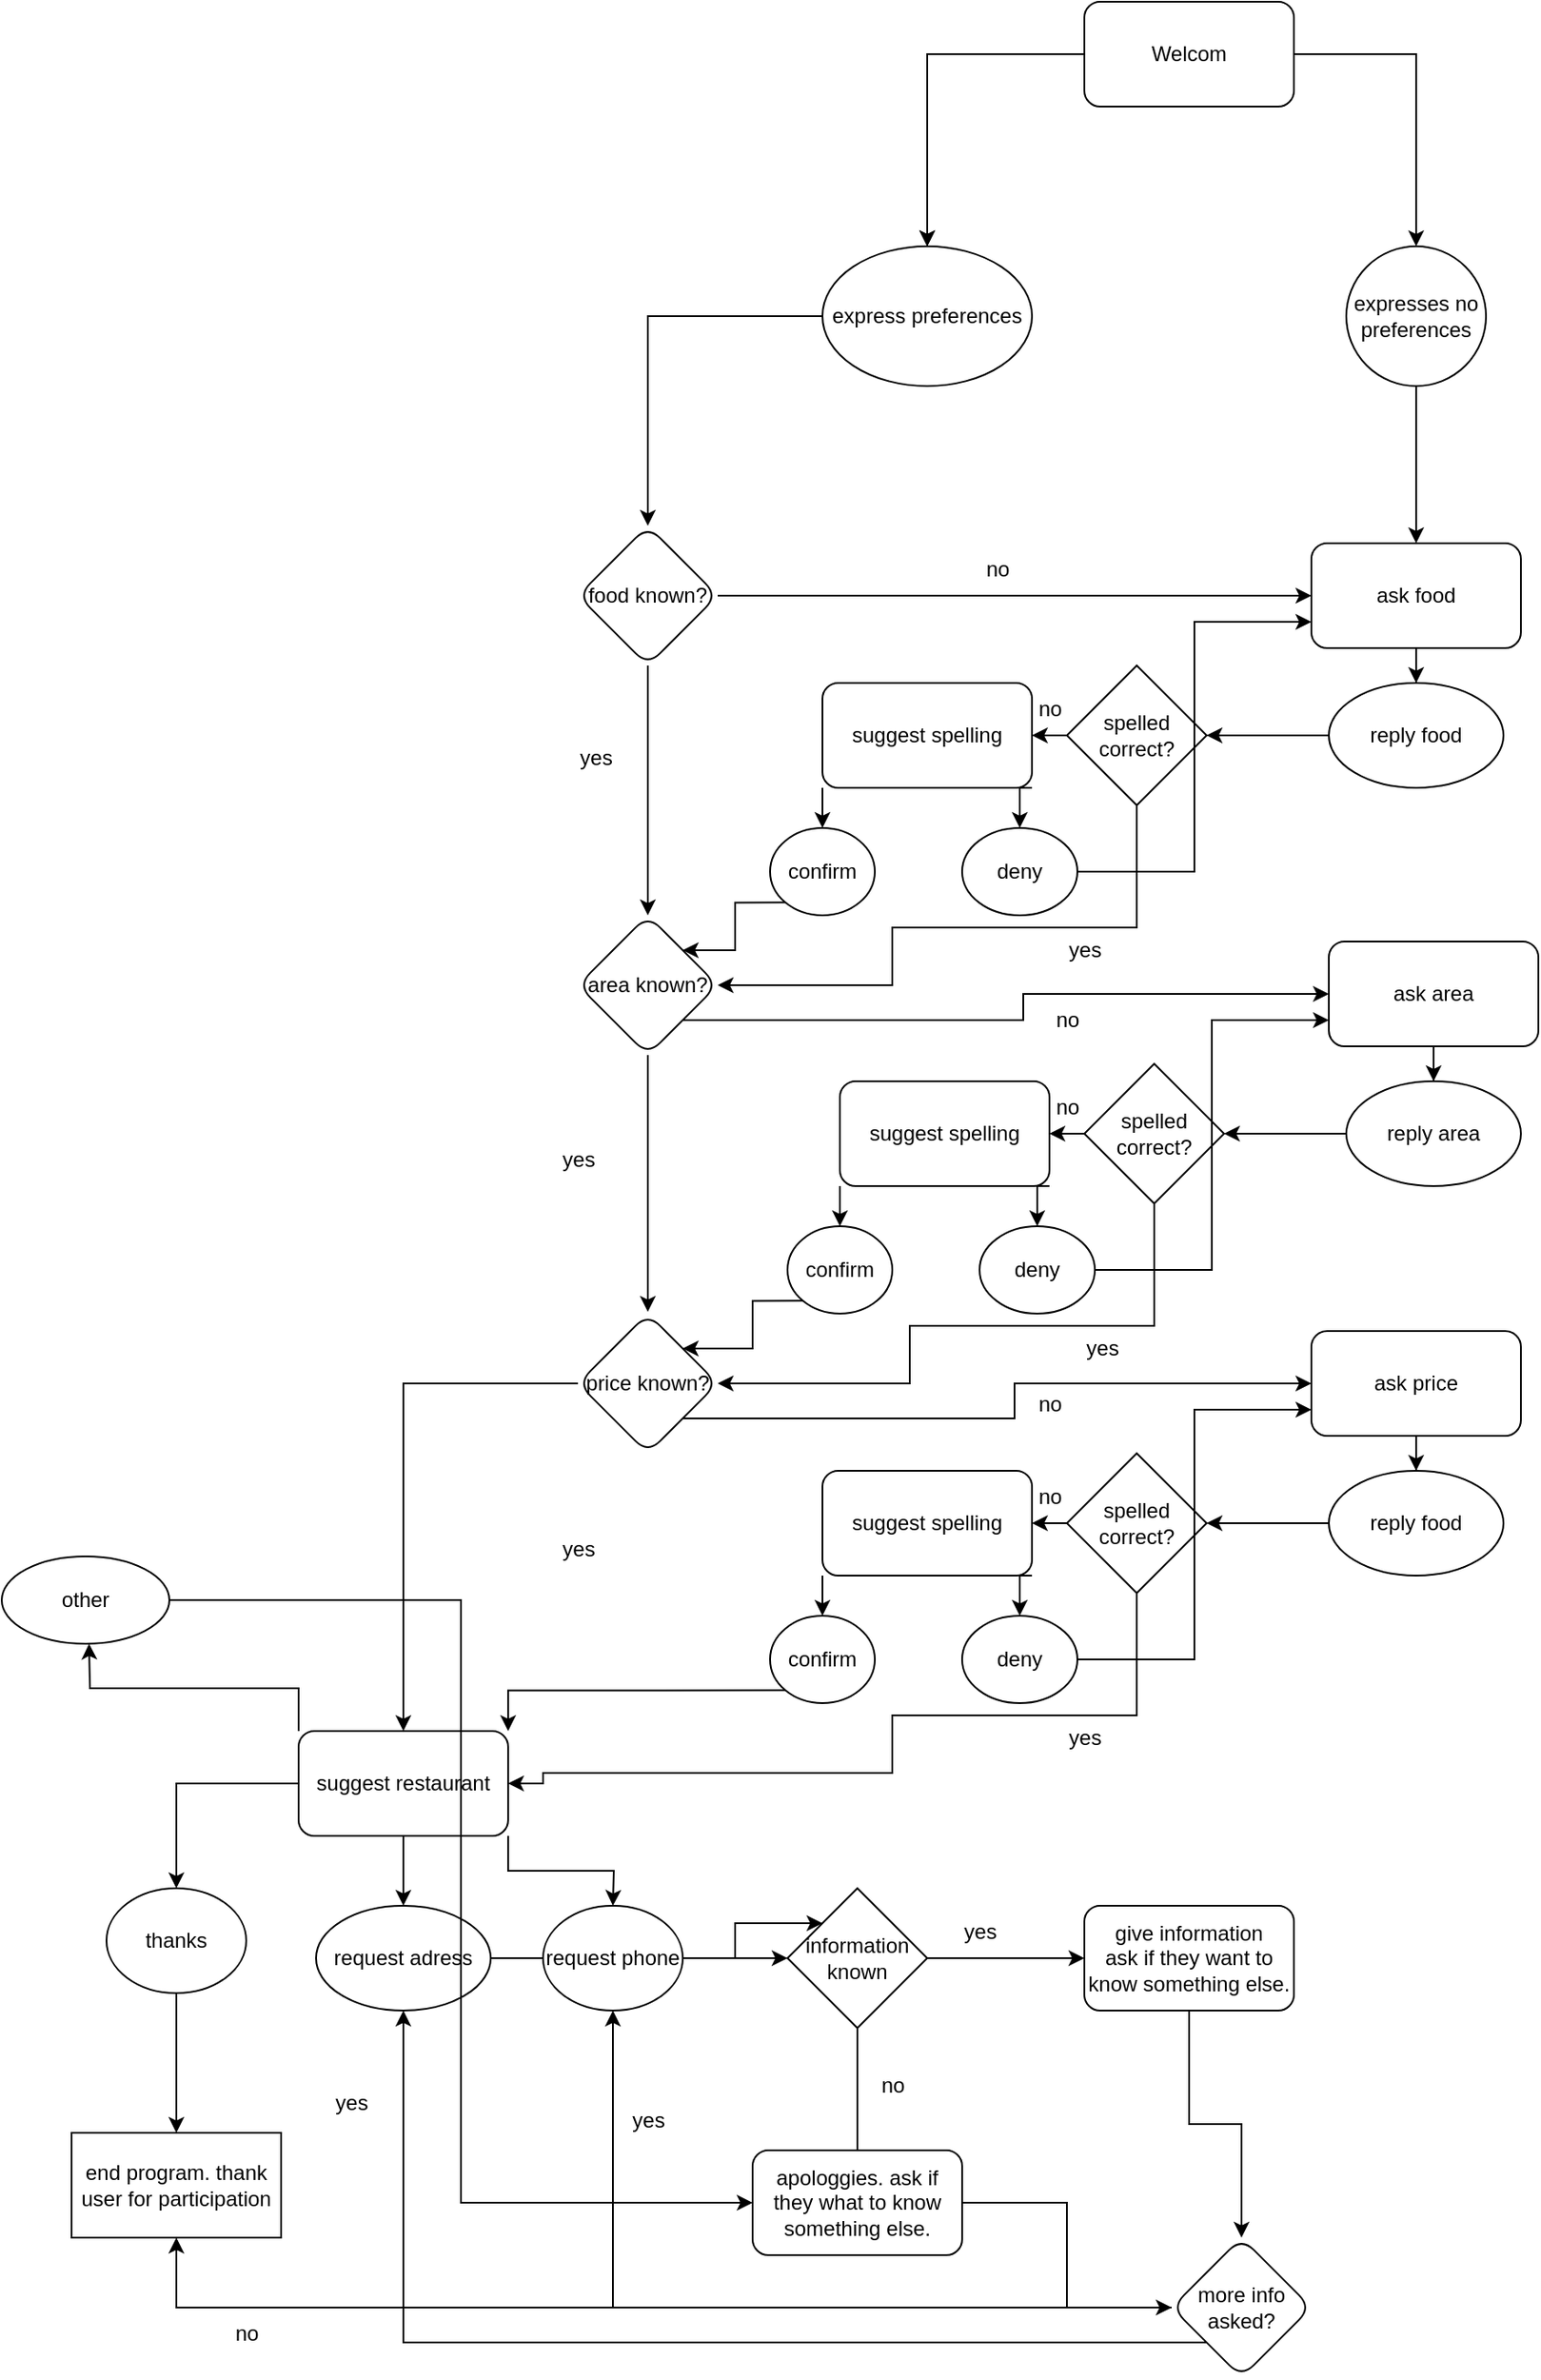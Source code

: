 <mxfile version="21.7.5" type="device">
  <diagram name="Pagina-1" id="opsYDkwGyhG0ZiY4xurV">
    <mxGraphModel dx="2963" dy="2800" grid="1" gridSize="10" guides="1" tooltips="1" connect="1" arrows="1" fold="1" page="1" pageScale="1" pageWidth="827" pageHeight="1169" math="0" shadow="0">
      <root>
        <mxCell id="0" />
        <mxCell id="1" parent="0" />
        <mxCell id="wEoxP2lr9VhXcSe8FNW--11" value="" style="edgeStyle=orthogonalEdgeStyle;rounded=0;orthogonalLoop=1;jettySize=auto;html=1;" edge="1" parent="1" source="wEoxP2lr9VhXcSe8FNW--1" target="wEoxP2lr9VhXcSe8FNW--10">
          <mxGeometry relative="1" as="geometry" />
        </mxCell>
        <mxCell id="wEoxP2lr9VhXcSe8FNW--21" value="" style="edgeStyle=orthogonalEdgeStyle;rounded=0;orthogonalLoop=1;jettySize=auto;html=1;" edge="1" parent="1" source="wEoxP2lr9VhXcSe8FNW--1" target="wEoxP2lr9VhXcSe8FNW--10">
          <mxGeometry relative="1" as="geometry" />
        </mxCell>
        <mxCell id="wEoxP2lr9VhXcSe8FNW--23" value="" style="edgeStyle=orthogonalEdgeStyle;rounded=0;orthogonalLoop=1;jettySize=auto;html=1;" edge="1" parent="1" source="wEoxP2lr9VhXcSe8FNW--1" target="wEoxP2lr9VhXcSe8FNW--22">
          <mxGeometry relative="1" as="geometry" />
        </mxCell>
        <mxCell id="wEoxP2lr9VhXcSe8FNW--1" value="Welcom" style="rounded=1;whiteSpace=wrap;html=1;" vertex="1" parent="1">
          <mxGeometry x="1034" y="-630" width="120" height="60" as="geometry" />
        </mxCell>
        <mxCell id="wEoxP2lr9VhXcSe8FNW--20" value="" style="edgeStyle=orthogonalEdgeStyle;rounded=0;orthogonalLoop=1;jettySize=auto;html=1;" edge="1" parent="1" source="wEoxP2lr9VhXcSe8FNW--10" target="wEoxP2lr9VhXcSe8FNW--19">
          <mxGeometry relative="1" as="geometry" />
        </mxCell>
        <mxCell id="wEoxP2lr9VhXcSe8FNW--10" value="express preferences" style="ellipse;whiteSpace=wrap;html=1;rounded=1;" vertex="1" parent="1">
          <mxGeometry x="884" y="-490" width="120" height="80" as="geometry" />
        </mxCell>
        <mxCell id="wEoxP2lr9VhXcSe8FNW--31" style="edgeStyle=orthogonalEdgeStyle;rounded=0;orthogonalLoop=1;jettySize=auto;html=1;" edge="1" parent="1" source="wEoxP2lr9VhXcSe8FNW--19" target="wEoxP2lr9VhXcSe8FNW--29">
          <mxGeometry relative="1" as="geometry" />
        </mxCell>
        <mxCell id="wEoxP2lr9VhXcSe8FNW--33" value="" style="edgeStyle=orthogonalEdgeStyle;rounded=0;orthogonalLoop=1;jettySize=auto;html=1;" edge="1" parent="1" source="wEoxP2lr9VhXcSe8FNW--19" target="wEoxP2lr9VhXcSe8FNW--32">
          <mxGeometry relative="1" as="geometry" />
        </mxCell>
        <mxCell id="wEoxP2lr9VhXcSe8FNW--19" value="food known?" style="rhombus;whiteSpace=wrap;html=1;rounded=1;" vertex="1" parent="1">
          <mxGeometry x="744" y="-330" width="80" height="80" as="geometry" />
        </mxCell>
        <mxCell id="wEoxP2lr9VhXcSe8FNW--30" value="" style="edgeStyle=orthogonalEdgeStyle;rounded=0;orthogonalLoop=1;jettySize=auto;html=1;" edge="1" parent="1" source="wEoxP2lr9VhXcSe8FNW--22" target="wEoxP2lr9VhXcSe8FNW--29">
          <mxGeometry relative="1" as="geometry" />
        </mxCell>
        <mxCell id="wEoxP2lr9VhXcSe8FNW--22" value="expresses no preferences" style="ellipse;whiteSpace=wrap;html=1;rounded=1;" vertex="1" parent="1">
          <mxGeometry x="1184" y="-490" width="80" height="80" as="geometry" />
        </mxCell>
        <mxCell id="wEoxP2lr9VhXcSe8FNW--26" value="no" style="text;html=1;align=center;verticalAlign=middle;resizable=0;points=[];autosize=1;strokeColor=none;fillColor=none;" vertex="1" parent="1">
          <mxGeometry x="964" y="-320" width="40" height="30" as="geometry" />
        </mxCell>
        <mxCell id="wEoxP2lr9VhXcSe8FNW--37" style="edgeStyle=orthogonalEdgeStyle;rounded=0;orthogonalLoop=1;jettySize=auto;html=1;entryX=0.5;entryY=0;entryDx=0;entryDy=0;" edge="1" parent="1" source="wEoxP2lr9VhXcSe8FNW--29" target="wEoxP2lr9VhXcSe8FNW--48">
          <mxGeometry relative="1" as="geometry" />
        </mxCell>
        <mxCell id="wEoxP2lr9VhXcSe8FNW--29" value="ask food" style="whiteSpace=wrap;html=1;rounded=1;" vertex="1" parent="1">
          <mxGeometry x="1164" y="-320" width="120" height="60" as="geometry" />
        </mxCell>
        <mxCell id="wEoxP2lr9VhXcSe8FNW--32" value="area known?" style="rhombus;whiteSpace=wrap;html=1;rounded=1;" vertex="1" parent="1">
          <mxGeometry x="744" y="-107" width="80" height="80" as="geometry" />
        </mxCell>
        <mxCell id="wEoxP2lr9VhXcSe8FNW--46" value="no" style="text;html=1;align=center;verticalAlign=middle;resizable=0;points=[];autosize=1;strokeColor=none;fillColor=none;" vertex="1" parent="1">
          <mxGeometry x="994" y="-240" width="40" height="30" as="geometry" />
        </mxCell>
        <mxCell id="wEoxP2lr9VhXcSe8FNW--63" style="edgeStyle=orthogonalEdgeStyle;rounded=0;orthogonalLoop=1;jettySize=auto;html=1;exitX=0;exitY=0.5;exitDx=0;exitDy=0;entryX=1;entryY=0.5;entryDx=0;entryDy=0;" edge="1" parent="1" source="wEoxP2lr9VhXcSe8FNW--48" target="wEoxP2lr9VhXcSe8FNW--53">
          <mxGeometry relative="1" as="geometry" />
        </mxCell>
        <mxCell id="wEoxP2lr9VhXcSe8FNW--48" value="reply food" style="ellipse;whiteSpace=wrap;html=1;" vertex="1" parent="1">
          <mxGeometry x="1174" y="-240" width="100" height="60" as="geometry" />
        </mxCell>
        <mxCell id="wEoxP2lr9VhXcSe8FNW--65" style="edgeStyle=orthogonalEdgeStyle;rounded=0;orthogonalLoop=1;jettySize=auto;html=1;exitX=0;exitY=0.5;exitDx=0;exitDy=0;entryX=1;entryY=0.5;entryDx=0;entryDy=0;" edge="1" parent="1" source="wEoxP2lr9VhXcSe8FNW--53" target="wEoxP2lr9VhXcSe8FNW--57">
          <mxGeometry relative="1" as="geometry" />
        </mxCell>
        <mxCell id="wEoxP2lr9VhXcSe8FNW--71" style="edgeStyle=orthogonalEdgeStyle;rounded=0;orthogonalLoop=1;jettySize=auto;html=1;entryX=1;entryY=0.5;entryDx=0;entryDy=0;" edge="1" parent="1" source="wEoxP2lr9VhXcSe8FNW--53" target="wEoxP2lr9VhXcSe8FNW--32">
          <mxGeometry relative="1" as="geometry">
            <Array as="points">
              <mxPoint x="1064" y="-100" />
              <mxPoint x="924" y="-100" />
              <mxPoint x="924" y="-67" />
            </Array>
          </mxGeometry>
        </mxCell>
        <mxCell id="wEoxP2lr9VhXcSe8FNW--53" value="spelled correct?" style="rhombus;whiteSpace=wrap;html=1;" vertex="1" parent="1">
          <mxGeometry x="1024" y="-250" width="80" height="80" as="geometry" />
        </mxCell>
        <mxCell id="wEoxP2lr9VhXcSe8FNW--66" style="edgeStyle=orthogonalEdgeStyle;rounded=0;orthogonalLoop=1;jettySize=auto;html=1;exitX=0;exitY=1;exitDx=0;exitDy=0;entryX=0.5;entryY=0;entryDx=0;entryDy=0;" edge="1" parent="1" source="wEoxP2lr9VhXcSe8FNW--57" target="wEoxP2lr9VhXcSe8FNW--59">
          <mxGeometry relative="1" as="geometry" />
        </mxCell>
        <mxCell id="wEoxP2lr9VhXcSe8FNW--68" style="edgeStyle=orthogonalEdgeStyle;rounded=0;orthogonalLoop=1;jettySize=auto;html=1;exitX=1;exitY=1;exitDx=0;exitDy=0;entryX=0.5;entryY=0;entryDx=0;entryDy=0;" edge="1" parent="1" source="wEoxP2lr9VhXcSe8FNW--57" target="wEoxP2lr9VhXcSe8FNW--60">
          <mxGeometry relative="1" as="geometry" />
        </mxCell>
        <mxCell id="wEoxP2lr9VhXcSe8FNW--57" value="suggest spelling" style="rounded=1;whiteSpace=wrap;html=1;" vertex="1" parent="1">
          <mxGeometry x="884" y="-240" width="120" height="60" as="geometry" />
        </mxCell>
        <mxCell id="wEoxP2lr9VhXcSe8FNW--67" style="edgeStyle=orthogonalEdgeStyle;rounded=0;orthogonalLoop=1;jettySize=auto;html=1;exitX=0;exitY=1;exitDx=0;exitDy=0;entryX=1;entryY=0;entryDx=0;entryDy=0;" edge="1" parent="1" source="wEoxP2lr9VhXcSe8FNW--59" target="wEoxP2lr9VhXcSe8FNW--32">
          <mxGeometry relative="1" as="geometry" />
        </mxCell>
        <mxCell id="wEoxP2lr9VhXcSe8FNW--59" value="confirm" style="ellipse;whiteSpace=wrap;html=1;" vertex="1" parent="1">
          <mxGeometry x="854" y="-157" width="60" height="50" as="geometry" />
        </mxCell>
        <mxCell id="wEoxP2lr9VhXcSe8FNW--69" style="edgeStyle=orthogonalEdgeStyle;rounded=0;orthogonalLoop=1;jettySize=auto;html=1;entryX=0;entryY=0.75;entryDx=0;entryDy=0;" edge="1" parent="1" source="wEoxP2lr9VhXcSe8FNW--60" target="wEoxP2lr9VhXcSe8FNW--29">
          <mxGeometry relative="1" as="geometry" />
        </mxCell>
        <mxCell id="wEoxP2lr9VhXcSe8FNW--60" value="deny" style="ellipse;whiteSpace=wrap;html=1;" vertex="1" parent="1">
          <mxGeometry x="964" y="-157" width="66" height="50" as="geometry" />
        </mxCell>
        <mxCell id="wEoxP2lr9VhXcSe8FNW--72" value="yes" style="text;html=1;align=center;verticalAlign=middle;resizable=0;points=[];autosize=1;strokeColor=none;fillColor=none;" vertex="1" parent="1">
          <mxGeometry x="1014" y="-102" width="40" height="30" as="geometry" />
        </mxCell>
        <mxCell id="wEoxP2lr9VhXcSe8FNW--75" style="edgeStyle=orthogonalEdgeStyle;rounded=0;orthogonalLoop=1;jettySize=auto;html=1;exitX=1;exitY=1;exitDx=0;exitDy=0;" edge="1" parent="1" source="wEoxP2lr9VhXcSe8FNW--32" target="wEoxP2lr9VhXcSe8FNW--80">
          <mxGeometry relative="1" as="geometry">
            <mxPoint x="834" y="-62" as="sourcePoint" />
          </mxGeometry>
        </mxCell>
        <mxCell id="wEoxP2lr9VhXcSe8FNW--76" value="" style="edgeStyle=orthogonalEdgeStyle;rounded=0;orthogonalLoop=1;jettySize=auto;html=1;exitX=0.5;exitY=1;exitDx=0;exitDy=0;" edge="1" parent="1" source="wEoxP2lr9VhXcSe8FNW--32">
          <mxGeometry relative="1" as="geometry">
            <mxPoint x="784" y="120" as="targetPoint" />
            <mxPoint x="794.067" y="-22.067" as="sourcePoint" />
          </mxGeometry>
        </mxCell>
        <mxCell id="wEoxP2lr9VhXcSe8FNW--79" style="edgeStyle=orthogonalEdgeStyle;rounded=0;orthogonalLoop=1;jettySize=auto;html=1;entryX=0.5;entryY=0;entryDx=0;entryDy=0;" edge="1" parent="1" source="wEoxP2lr9VhXcSe8FNW--80" target="wEoxP2lr9VhXcSe8FNW--83">
          <mxGeometry relative="1" as="geometry" />
        </mxCell>
        <mxCell id="wEoxP2lr9VhXcSe8FNW--80" value="ask area" style="whiteSpace=wrap;html=1;rounded=1;" vertex="1" parent="1">
          <mxGeometry x="1174" y="-92" width="120" height="60" as="geometry" />
        </mxCell>
        <mxCell id="wEoxP2lr9VhXcSe8FNW--81" value="no" style="text;html=1;align=center;verticalAlign=middle;resizable=0;points=[];autosize=1;strokeColor=none;fillColor=none;" vertex="1" parent="1">
          <mxGeometry x="1004" y="-12" width="40" height="30" as="geometry" />
        </mxCell>
        <mxCell id="wEoxP2lr9VhXcSe8FNW--82" style="edgeStyle=orthogonalEdgeStyle;rounded=0;orthogonalLoop=1;jettySize=auto;html=1;exitX=0;exitY=0.5;exitDx=0;exitDy=0;entryX=1;entryY=0.5;entryDx=0;entryDy=0;" edge="1" parent="1" source="wEoxP2lr9VhXcSe8FNW--83" target="wEoxP2lr9VhXcSe8FNW--86">
          <mxGeometry relative="1" as="geometry" />
        </mxCell>
        <mxCell id="wEoxP2lr9VhXcSe8FNW--83" value="reply area" style="ellipse;whiteSpace=wrap;html=1;" vertex="1" parent="1">
          <mxGeometry x="1184" y="-12" width="100" height="60" as="geometry" />
        </mxCell>
        <mxCell id="wEoxP2lr9VhXcSe8FNW--84" style="edgeStyle=orthogonalEdgeStyle;rounded=0;orthogonalLoop=1;jettySize=auto;html=1;exitX=0;exitY=0.5;exitDx=0;exitDy=0;entryX=1;entryY=0.5;entryDx=0;entryDy=0;" edge="1" parent="1" source="wEoxP2lr9VhXcSe8FNW--86" target="wEoxP2lr9VhXcSe8FNW--89">
          <mxGeometry relative="1" as="geometry" />
        </mxCell>
        <mxCell id="wEoxP2lr9VhXcSe8FNW--85" style="edgeStyle=orthogonalEdgeStyle;rounded=0;orthogonalLoop=1;jettySize=auto;html=1;entryX=1;entryY=0.5;entryDx=0;entryDy=0;" edge="1" parent="1" source="wEoxP2lr9VhXcSe8FNW--86" target="wEoxP2lr9VhXcSe8FNW--117">
          <mxGeometry relative="1" as="geometry">
            <mxPoint x="834" y="161" as="targetPoint" />
            <Array as="points">
              <mxPoint x="1074" y="128" />
              <mxPoint x="934" y="128" />
              <mxPoint x="934" y="161" />
            </Array>
          </mxGeometry>
        </mxCell>
        <mxCell id="wEoxP2lr9VhXcSe8FNW--86" value="spelled correct?" style="rhombus;whiteSpace=wrap;html=1;" vertex="1" parent="1">
          <mxGeometry x="1034" y="-22" width="80" height="80" as="geometry" />
        </mxCell>
        <mxCell id="wEoxP2lr9VhXcSe8FNW--87" style="edgeStyle=orthogonalEdgeStyle;rounded=0;orthogonalLoop=1;jettySize=auto;html=1;exitX=0;exitY=1;exitDx=0;exitDy=0;entryX=0.5;entryY=0;entryDx=0;entryDy=0;" edge="1" parent="1" source="wEoxP2lr9VhXcSe8FNW--89" target="wEoxP2lr9VhXcSe8FNW--91">
          <mxGeometry relative="1" as="geometry" />
        </mxCell>
        <mxCell id="wEoxP2lr9VhXcSe8FNW--88" style="edgeStyle=orthogonalEdgeStyle;rounded=0;orthogonalLoop=1;jettySize=auto;html=1;exitX=1;exitY=1;exitDx=0;exitDy=0;entryX=0.5;entryY=0;entryDx=0;entryDy=0;" edge="1" parent="1" source="wEoxP2lr9VhXcSe8FNW--89" target="wEoxP2lr9VhXcSe8FNW--93">
          <mxGeometry relative="1" as="geometry" />
        </mxCell>
        <mxCell id="wEoxP2lr9VhXcSe8FNW--89" value="suggest spelling" style="rounded=1;whiteSpace=wrap;html=1;" vertex="1" parent="1">
          <mxGeometry x="894" y="-12" width="120" height="60" as="geometry" />
        </mxCell>
        <mxCell id="wEoxP2lr9VhXcSe8FNW--90" style="edgeStyle=orthogonalEdgeStyle;rounded=0;orthogonalLoop=1;jettySize=auto;html=1;exitX=0;exitY=1;exitDx=0;exitDy=0;entryX=1;entryY=0;entryDx=0;entryDy=0;" edge="1" parent="1" source="wEoxP2lr9VhXcSe8FNW--91" target="wEoxP2lr9VhXcSe8FNW--117">
          <mxGeometry relative="1" as="geometry">
            <mxPoint x="814" y="141" as="targetPoint" />
          </mxGeometry>
        </mxCell>
        <mxCell id="wEoxP2lr9VhXcSe8FNW--91" value="confirm" style="ellipse;whiteSpace=wrap;html=1;" vertex="1" parent="1">
          <mxGeometry x="864" y="71" width="60" height="50" as="geometry" />
        </mxCell>
        <mxCell id="wEoxP2lr9VhXcSe8FNW--92" style="edgeStyle=orthogonalEdgeStyle;rounded=0;orthogonalLoop=1;jettySize=auto;html=1;entryX=0;entryY=0.75;entryDx=0;entryDy=0;" edge="1" parent="1" source="wEoxP2lr9VhXcSe8FNW--93" target="wEoxP2lr9VhXcSe8FNW--80">
          <mxGeometry relative="1" as="geometry" />
        </mxCell>
        <mxCell id="wEoxP2lr9VhXcSe8FNW--93" value="deny" style="ellipse;whiteSpace=wrap;html=1;" vertex="1" parent="1">
          <mxGeometry x="974" y="71" width="66" height="50" as="geometry" />
        </mxCell>
        <mxCell id="wEoxP2lr9VhXcSe8FNW--94" value="yes" style="text;html=1;align=center;verticalAlign=middle;resizable=0;points=[];autosize=1;strokeColor=none;fillColor=none;" vertex="1" parent="1">
          <mxGeometry x="1024" y="126" width="40" height="30" as="geometry" />
        </mxCell>
        <mxCell id="wEoxP2lr9VhXcSe8FNW--116" value="" style="edgeStyle=orthogonalEdgeStyle;rounded=0;orthogonalLoop=1;jettySize=auto;html=1;entryX=0.5;entryY=0;entryDx=0;entryDy=0;" edge="1" parent="1" source="wEoxP2lr9VhXcSe8FNW--117" target="wEoxP2lr9VhXcSe8FNW--141">
          <mxGeometry relative="1" as="geometry">
            <mxPoint x="784" y="344" as="targetPoint" />
          </mxGeometry>
        </mxCell>
        <mxCell id="wEoxP2lr9VhXcSe8FNW--135" style="edgeStyle=orthogonalEdgeStyle;rounded=0;orthogonalLoop=1;jettySize=auto;html=1;exitX=1;exitY=1;exitDx=0;exitDy=0;" edge="1" parent="1" source="wEoxP2lr9VhXcSe8FNW--117" target="wEoxP2lr9VhXcSe8FNW--120">
          <mxGeometry relative="1" as="geometry" />
        </mxCell>
        <mxCell id="wEoxP2lr9VhXcSe8FNW--117" value="price known?" style="rhombus;whiteSpace=wrap;html=1;rounded=1;" vertex="1" parent="1">
          <mxGeometry x="744" y="121" width="80" height="80" as="geometry" />
        </mxCell>
        <mxCell id="wEoxP2lr9VhXcSe8FNW--119" style="edgeStyle=orthogonalEdgeStyle;rounded=0;orthogonalLoop=1;jettySize=auto;html=1;entryX=0.5;entryY=0;entryDx=0;entryDy=0;" edge="1" parent="1" source="wEoxP2lr9VhXcSe8FNW--120" target="wEoxP2lr9VhXcSe8FNW--123">
          <mxGeometry relative="1" as="geometry" />
        </mxCell>
        <mxCell id="wEoxP2lr9VhXcSe8FNW--120" value="ask price" style="whiteSpace=wrap;html=1;rounded=1;" vertex="1" parent="1">
          <mxGeometry x="1164" y="131" width="120" height="60" as="geometry" />
        </mxCell>
        <mxCell id="wEoxP2lr9VhXcSe8FNW--121" value="no" style="text;html=1;align=center;verticalAlign=middle;resizable=0;points=[];autosize=1;strokeColor=none;fillColor=none;" vertex="1" parent="1">
          <mxGeometry x="994" y="211" width="40" height="30" as="geometry" />
        </mxCell>
        <mxCell id="wEoxP2lr9VhXcSe8FNW--122" style="edgeStyle=orthogonalEdgeStyle;rounded=0;orthogonalLoop=1;jettySize=auto;html=1;exitX=0;exitY=0.5;exitDx=0;exitDy=0;entryX=1;entryY=0.5;entryDx=0;entryDy=0;" edge="1" parent="1" source="wEoxP2lr9VhXcSe8FNW--123" target="wEoxP2lr9VhXcSe8FNW--126">
          <mxGeometry relative="1" as="geometry" />
        </mxCell>
        <mxCell id="wEoxP2lr9VhXcSe8FNW--123" value="reply food" style="ellipse;whiteSpace=wrap;html=1;" vertex="1" parent="1">
          <mxGeometry x="1174" y="211" width="100" height="60" as="geometry" />
        </mxCell>
        <mxCell id="wEoxP2lr9VhXcSe8FNW--124" style="edgeStyle=orthogonalEdgeStyle;rounded=0;orthogonalLoop=1;jettySize=auto;html=1;exitX=0;exitY=0.5;exitDx=0;exitDy=0;entryX=1;entryY=0.5;entryDx=0;entryDy=0;" edge="1" parent="1" source="wEoxP2lr9VhXcSe8FNW--126" target="wEoxP2lr9VhXcSe8FNW--129">
          <mxGeometry relative="1" as="geometry" />
        </mxCell>
        <mxCell id="wEoxP2lr9VhXcSe8FNW--125" style="edgeStyle=orthogonalEdgeStyle;rounded=0;orthogonalLoop=1;jettySize=auto;html=1;entryX=1;entryY=0.5;entryDx=0;entryDy=0;" edge="1" parent="1" source="wEoxP2lr9VhXcSe8FNW--126" target="wEoxP2lr9VhXcSe8FNW--141">
          <mxGeometry relative="1" as="geometry">
            <mxPoint x="824" y="384" as="targetPoint" />
            <Array as="points">
              <mxPoint x="1064" y="351" />
              <mxPoint x="924" y="351" />
              <mxPoint x="924" y="384" />
              <mxPoint x="724" y="384" />
              <mxPoint x="724" y="390" />
            </Array>
          </mxGeometry>
        </mxCell>
        <mxCell id="wEoxP2lr9VhXcSe8FNW--126" value="spelled correct?" style="rhombus;whiteSpace=wrap;html=1;" vertex="1" parent="1">
          <mxGeometry x="1024" y="201" width="80" height="80" as="geometry" />
        </mxCell>
        <mxCell id="wEoxP2lr9VhXcSe8FNW--127" style="edgeStyle=orthogonalEdgeStyle;rounded=0;orthogonalLoop=1;jettySize=auto;html=1;exitX=0;exitY=1;exitDx=0;exitDy=0;entryX=0.5;entryY=0;entryDx=0;entryDy=0;" edge="1" parent="1" source="wEoxP2lr9VhXcSe8FNW--129" target="wEoxP2lr9VhXcSe8FNW--131">
          <mxGeometry relative="1" as="geometry" />
        </mxCell>
        <mxCell id="wEoxP2lr9VhXcSe8FNW--128" style="edgeStyle=orthogonalEdgeStyle;rounded=0;orthogonalLoop=1;jettySize=auto;html=1;exitX=1;exitY=1;exitDx=0;exitDy=0;entryX=0.5;entryY=0;entryDx=0;entryDy=0;" edge="1" parent="1" source="wEoxP2lr9VhXcSe8FNW--129" target="wEoxP2lr9VhXcSe8FNW--133">
          <mxGeometry relative="1" as="geometry" />
        </mxCell>
        <mxCell id="wEoxP2lr9VhXcSe8FNW--129" value="suggest spelling" style="rounded=1;whiteSpace=wrap;html=1;" vertex="1" parent="1">
          <mxGeometry x="884" y="211" width="120" height="60" as="geometry" />
        </mxCell>
        <mxCell id="wEoxP2lr9VhXcSe8FNW--130" style="edgeStyle=orthogonalEdgeStyle;rounded=0;orthogonalLoop=1;jettySize=auto;html=1;exitX=0;exitY=1;exitDx=0;exitDy=0;entryX=1;entryY=0;entryDx=0;entryDy=0;" edge="1" parent="1" source="wEoxP2lr9VhXcSe8FNW--131" target="wEoxP2lr9VhXcSe8FNW--141">
          <mxGeometry relative="1" as="geometry">
            <mxPoint x="804" y="364" as="targetPoint" />
          </mxGeometry>
        </mxCell>
        <mxCell id="wEoxP2lr9VhXcSe8FNW--131" value="confirm" style="ellipse;whiteSpace=wrap;html=1;" vertex="1" parent="1">
          <mxGeometry x="854" y="294" width="60" height="50" as="geometry" />
        </mxCell>
        <mxCell id="wEoxP2lr9VhXcSe8FNW--132" style="edgeStyle=orthogonalEdgeStyle;rounded=0;orthogonalLoop=1;jettySize=auto;html=1;entryX=0;entryY=0.75;entryDx=0;entryDy=0;" edge="1" parent="1" source="wEoxP2lr9VhXcSe8FNW--133" target="wEoxP2lr9VhXcSe8FNW--120">
          <mxGeometry relative="1" as="geometry" />
        </mxCell>
        <mxCell id="wEoxP2lr9VhXcSe8FNW--133" value="deny" style="ellipse;whiteSpace=wrap;html=1;" vertex="1" parent="1">
          <mxGeometry x="964" y="294" width="66" height="50" as="geometry" />
        </mxCell>
        <mxCell id="wEoxP2lr9VhXcSe8FNW--134" value="yes" style="text;html=1;align=center;verticalAlign=middle;resizable=0;points=[];autosize=1;strokeColor=none;fillColor=none;" vertex="1" parent="1">
          <mxGeometry x="1014" y="349" width="40" height="30" as="geometry" />
        </mxCell>
        <mxCell id="wEoxP2lr9VhXcSe8FNW--136" value="no" style="text;html=1;align=center;verticalAlign=middle;resizable=0;points=[];autosize=1;strokeColor=none;fillColor=none;" vertex="1" parent="1">
          <mxGeometry x="994" y="158" width="40" height="30" as="geometry" />
        </mxCell>
        <mxCell id="wEoxP2lr9VhXcSe8FNW--137" value="no" style="text;html=1;align=center;verticalAlign=middle;resizable=0;points=[];autosize=1;strokeColor=none;fillColor=none;" vertex="1" parent="1">
          <mxGeometry x="1004" y="-62" width="40" height="30" as="geometry" />
        </mxCell>
        <mxCell id="wEoxP2lr9VhXcSe8FNW--138" value="yes" style="text;html=1;align=center;verticalAlign=middle;resizable=0;points=[];autosize=1;strokeColor=none;fillColor=none;" vertex="1" parent="1">
          <mxGeometry x="734" y="-212" width="40" height="30" as="geometry" />
        </mxCell>
        <mxCell id="wEoxP2lr9VhXcSe8FNW--139" value="yes" style="text;html=1;align=center;verticalAlign=middle;resizable=0;points=[];autosize=1;strokeColor=none;fillColor=none;" vertex="1" parent="1">
          <mxGeometry x="724" y="18" width="40" height="30" as="geometry" />
        </mxCell>
        <mxCell id="wEoxP2lr9VhXcSe8FNW--140" value="yes" style="text;html=1;align=center;verticalAlign=middle;resizable=0;points=[];autosize=1;strokeColor=none;fillColor=none;" vertex="1" parent="1">
          <mxGeometry x="724" y="241" width="40" height="30" as="geometry" />
        </mxCell>
        <mxCell id="wEoxP2lr9VhXcSe8FNW--144" style="edgeStyle=orthogonalEdgeStyle;rounded=0;orthogonalLoop=1;jettySize=auto;html=1;entryX=0.5;entryY=0;entryDx=0;entryDy=0;" edge="1" parent="1" source="wEoxP2lr9VhXcSe8FNW--141" target="wEoxP2lr9VhXcSe8FNW--142">
          <mxGeometry relative="1" as="geometry" />
        </mxCell>
        <mxCell id="wEoxP2lr9VhXcSe8FNW--145" style="edgeStyle=orthogonalEdgeStyle;rounded=0;orthogonalLoop=1;jettySize=auto;html=1;entryX=0.5;entryY=0;entryDx=0;entryDy=0;" edge="1" parent="1" source="wEoxP2lr9VhXcSe8FNW--141" target="wEoxP2lr9VhXcSe8FNW--143">
          <mxGeometry relative="1" as="geometry" />
        </mxCell>
        <mxCell id="wEoxP2lr9VhXcSe8FNW--149" style="edgeStyle=orthogonalEdgeStyle;rounded=0;orthogonalLoop=1;jettySize=auto;html=1;exitX=1;exitY=1;exitDx=0;exitDy=0;" edge="1" parent="1" source="wEoxP2lr9VhXcSe8FNW--141">
          <mxGeometry relative="1" as="geometry">
            <mxPoint x="764" y="460" as="targetPoint" />
          </mxGeometry>
        </mxCell>
        <mxCell id="wEoxP2lr9VhXcSe8FNW--151" style="edgeStyle=orthogonalEdgeStyle;rounded=0;orthogonalLoop=1;jettySize=auto;html=1;exitX=0;exitY=0;exitDx=0;exitDy=0;" edge="1" parent="1" source="wEoxP2lr9VhXcSe8FNW--141">
          <mxGeometry relative="1" as="geometry">
            <mxPoint x="464" y="310" as="targetPoint" />
          </mxGeometry>
        </mxCell>
        <mxCell id="wEoxP2lr9VhXcSe8FNW--141" value="suggest restaurant" style="rounded=1;whiteSpace=wrap;html=1;" vertex="1" parent="1">
          <mxGeometry x="584" y="360" width="120" height="60" as="geometry" />
        </mxCell>
        <mxCell id="wEoxP2lr9VhXcSe8FNW--148" value="" style="edgeStyle=orthogonalEdgeStyle;rounded=0;orthogonalLoop=1;jettySize=auto;html=1;" edge="1" parent="1" source="wEoxP2lr9VhXcSe8FNW--142" target="wEoxP2lr9VhXcSe8FNW--147">
          <mxGeometry relative="1" as="geometry" />
        </mxCell>
        <mxCell id="wEoxP2lr9VhXcSe8FNW--142" value="thanks" style="ellipse;whiteSpace=wrap;html=1;" vertex="1" parent="1">
          <mxGeometry x="474" y="450" width="80" height="60" as="geometry" />
        </mxCell>
        <mxCell id="wEoxP2lr9VhXcSe8FNW--160" style="edgeStyle=orthogonalEdgeStyle;rounded=0;orthogonalLoop=1;jettySize=auto;html=1;entryX=0;entryY=0.5;entryDx=0;entryDy=0;" edge="1" parent="1" source="wEoxP2lr9VhXcSe8FNW--143" target="wEoxP2lr9VhXcSe8FNW--159">
          <mxGeometry relative="1" as="geometry" />
        </mxCell>
        <mxCell id="wEoxP2lr9VhXcSe8FNW--143" value="request adress" style="ellipse;whiteSpace=wrap;html=1;" vertex="1" parent="1">
          <mxGeometry x="594" y="460" width="100" height="60" as="geometry" />
        </mxCell>
        <mxCell id="wEoxP2lr9VhXcSe8FNW--147" value="end program. thank user for participation" style="whiteSpace=wrap;html=1;" vertex="1" parent="1">
          <mxGeometry x="454" y="590" width="120" height="60" as="geometry" />
        </mxCell>
        <mxCell id="wEoxP2lr9VhXcSe8FNW--161" style="edgeStyle=orthogonalEdgeStyle;rounded=0;orthogonalLoop=1;jettySize=auto;html=1;entryX=0;entryY=0;entryDx=0;entryDy=0;" edge="1" parent="1" source="wEoxP2lr9VhXcSe8FNW--150" target="wEoxP2lr9VhXcSe8FNW--159">
          <mxGeometry relative="1" as="geometry" />
        </mxCell>
        <mxCell id="wEoxP2lr9VhXcSe8FNW--150" value="request phone" style="ellipse;whiteSpace=wrap;html=1;" vertex="1" parent="1">
          <mxGeometry x="724" y="460" width="80" height="60" as="geometry" />
        </mxCell>
        <mxCell id="wEoxP2lr9VhXcSe8FNW--168" style="edgeStyle=orthogonalEdgeStyle;rounded=0;orthogonalLoop=1;jettySize=auto;html=1;entryX=0;entryY=0.5;entryDx=0;entryDy=0;" edge="1" parent="1" source="wEoxP2lr9VhXcSe8FNW--152" target="wEoxP2lr9VhXcSe8FNW--167">
          <mxGeometry relative="1" as="geometry" />
        </mxCell>
        <mxCell id="wEoxP2lr9VhXcSe8FNW--152" value="other" style="ellipse;whiteSpace=wrap;html=1;" vertex="1" parent="1">
          <mxGeometry x="414" y="260" width="96" height="50" as="geometry" />
        </mxCell>
        <mxCell id="wEoxP2lr9VhXcSe8FNW--164" value="" style="edgeStyle=orthogonalEdgeStyle;rounded=0;orthogonalLoop=1;jettySize=auto;html=1;" edge="1" parent="1" source="wEoxP2lr9VhXcSe8FNW--159">
          <mxGeometry relative="1" as="geometry">
            <mxPoint x="904" y="610" as="targetPoint" />
          </mxGeometry>
        </mxCell>
        <mxCell id="wEoxP2lr9VhXcSe8FNW--166" style="edgeStyle=orthogonalEdgeStyle;rounded=0;orthogonalLoop=1;jettySize=auto;html=1;" edge="1" parent="1" source="wEoxP2lr9VhXcSe8FNW--159">
          <mxGeometry relative="1" as="geometry">
            <mxPoint x="1034" y="490" as="targetPoint" />
          </mxGeometry>
        </mxCell>
        <mxCell id="wEoxP2lr9VhXcSe8FNW--159" value="information known" style="rhombus;whiteSpace=wrap;html=1;" vertex="1" parent="1">
          <mxGeometry x="864" y="450" width="80" height="80" as="geometry" />
        </mxCell>
        <mxCell id="wEoxP2lr9VhXcSe8FNW--162" value="yes" style="text;html=1;align=center;verticalAlign=middle;resizable=0;points=[];autosize=1;strokeColor=none;fillColor=none;" vertex="1" parent="1">
          <mxGeometry x="954" y="460" width="40" height="30" as="geometry" />
        </mxCell>
        <mxCell id="wEoxP2lr9VhXcSe8FNW--165" value="no" style="text;html=1;align=center;verticalAlign=middle;resizable=0;points=[];autosize=1;strokeColor=none;fillColor=none;" vertex="1" parent="1">
          <mxGeometry x="904" y="548" width="40" height="30" as="geometry" />
        </mxCell>
        <mxCell id="wEoxP2lr9VhXcSe8FNW--172" value="" style="edgeStyle=orthogonalEdgeStyle;rounded=0;orthogonalLoop=1;jettySize=auto;html=1;" edge="1" parent="1" source="wEoxP2lr9VhXcSe8FNW--167" target="wEoxP2lr9VhXcSe8FNW--171">
          <mxGeometry relative="1" as="geometry" />
        </mxCell>
        <mxCell id="wEoxP2lr9VhXcSe8FNW--167" value="apologgies. ask if they what to know something else." style="rounded=1;whiteSpace=wrap;html=1;" vertex="1" parent="1">
          <mxGeometry x="844" y="600" width="120" height="60" as="geometry" />
        </mxCell>
        <mxCell id="wEoxP2lr9VhXcSe8FNW--170" style="edgeStyle=orthogonalEdgeStyle;rounded=0;orthogonalLoop=1;jettySize=auto;html=1;entryX=0.5;entryY=0;entryDx=0;entryDy=0;" edge="1" parent="1" source="wEoxP2lr9VhXcSe8FNW--169" target="wEoxP2lr9VhXcSe8FNW--171">
          <mxGeometry relative="1" as="geometry">
            <mxPoint x="1094" y="600" as="targetPoint" />
          </mxGeometry>
        </mxCell>
        <mxCell id="wEoxP2lr9VhXcSe8FNW--169" value="give information&lt;br&gt;ask if they want to know something else." style="rounded=1;whiteSpace=wrap;html=1;" vertex="1" parent="1">
          <mxGeometry x="1034" y="460" width="120" height="60" as="geometry" />
        </mxCell>
        <mxCell id="wEoxP2lr9VhXcSe8FNW--173" style="edgeStyle=orthogonalEdgeStyle;rounded=0;orthogonalLoop=1;jettySize=auto;html=1;entryX=0.5;entryY=1;entryDx=0;entryDy=0;" edge="1" parent="1" source="wEoxP2lr9VhXcSe8FNW--171" target="wEoxP2lr9VhXcSe8FNW--150">
          <mxGeometry relative="1" as="geometry" />
        </mxCell>
        <mxCell id="wEoxP2lr9VhXcSe8FNW--174" style="edgeStyle=orthogonalEdgeStyle;rounded=0;orthogonalLoop=1;jettySize=auto;html=1;exitX=0;exitY=1;exitDx=0;exitDy=0;entryX=0.5;entryY=1;entryDx=0;entryDy=0;" edge="1" parent="1" source="wEoxP2lr9VhXcSe8FNW--171" target="wEoxP2lr9VhXcSe8FNW--143">
          <mxGeometry relative="1" as="geometry" />
        </mxCell>
        <mxCell id="wEoxP2lr9VhXcSe8FNW--177" style="edgeStyle=orthogonalEdgeStyle;rounded=0;orthogonalLoop=1;jettySize=auto;html=1;entryX=0.5;entryY=1;entryDx=0;entryDy=0;" edge="1" parent="1" source="wEoxP2lr9VhXcSe8FNW--171" target="wEoxP2lr9VhXcSe8FNW--147">
          <mxGeometry relative="1" as="geometry" />
        </mxCell>
        <mxCell id="wEoxP2lr9VhXcSe8FNW--171" value="more info asked?" style="rhombus;whiteSpace=wrap;html=1;rounded=1;" vertex="1" parent="1">
          <mxGeometry x="1084" y="650" width="80" height="80" as="geometry" />
        </mxCell>
        <mxCell id="wEoxP2lr9VhXcSe8FNW--175" value="yes" style="text;html=1;align=center;verticalAlign=middle;resizable=0;points=[];autosize=1;strokeColor=none;fillColor=none;" vertex="1" parent="1">
          <mxGeometry x="764" y="568" width="40" height="30" as="geometry" />
        </mxCell>
        <mxCell id="wEoxP2lr9VhXcSe8FNW--176" value="yes" style="text;html=1;align=center;verticalAlign=middle;resizable=0;points=[];autosize=1;strokeColor=none;fillColor=none;" vertex="1" parent="1">
          <mxGeometry x="594" y="558" width="40" height="30" as="geometry" />
        </mxCell>
        <mxCell id="wEoxP2lr9VhXcSe8FNW--178" value="no" style="text;html=1;align=center;verticalAlign=middle;resizable=0;points=[];autosize=1;strokeColor=none;fillColor=none;" vertex="1" parent="1">
          <mxGeometry x="534" y="690" width="40" height="30" as="geometry" />
        </mxCell>
      </root>
    </mxGraphModel>
  </diagram>
</mxfile>
